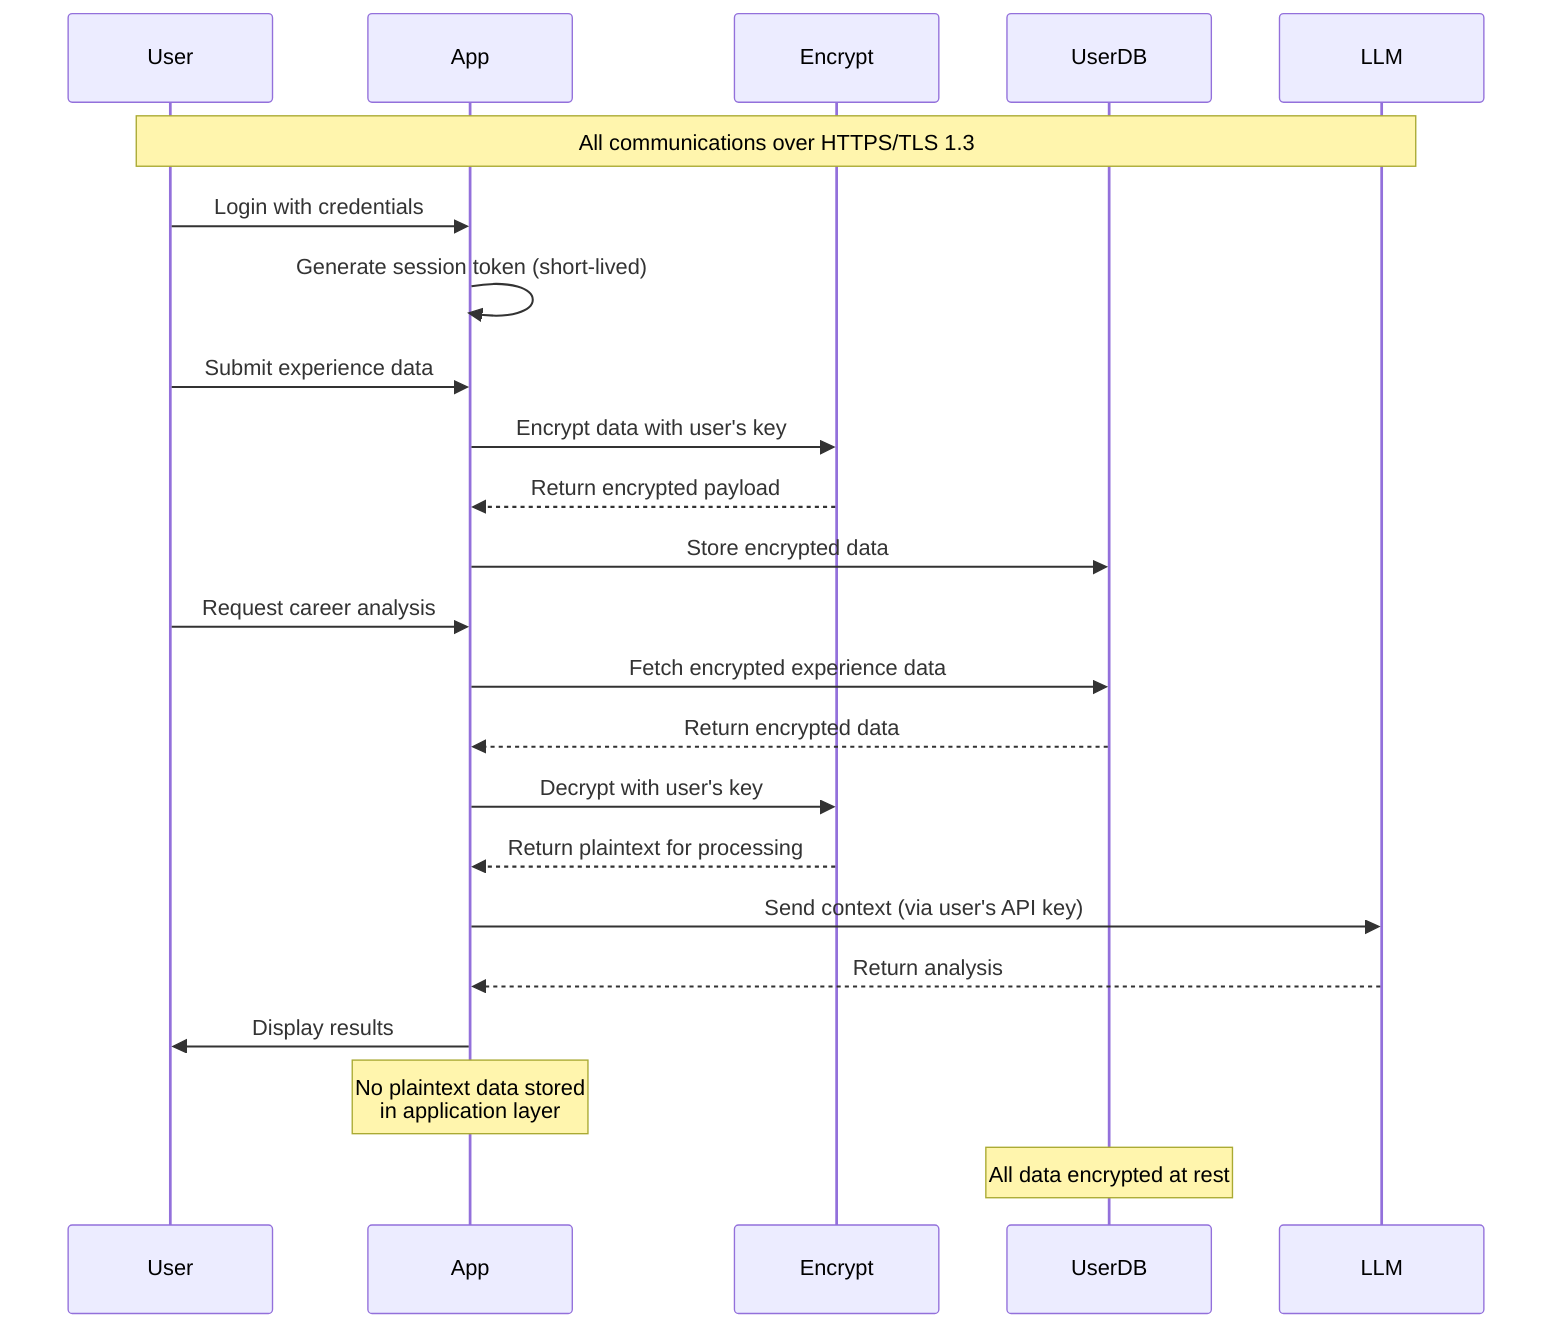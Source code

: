 sequenceDiagram
    participant User
    participant App
    participant Encrypt
    participant UserDB
    participant LLM
    
    Note over User,LLM: All communications over HTTPS/TLS 1.3
    
    User->>App: Login with credentials
    App->>App: Generate session token (short-lived)
    
    User->>App: Submit experience data
    App->>Encrypt: Encrypt data with user's key
    Encrypt-->>App: Return encrypted payload
    App->>UserDB: Store encrypted data
    
    User->>App: Request career analysis
    App->>UserDB: Fetch encrypted experience data
    UserDB-->>App: Return encrypted data
    App->>Encrypt: Decrypt with user's key
    Encrypt-->>App: Return plaintext for processing
    
    App->>LLM: Send context (via user's API key)
    LLM-->>App: Return analysis
    App->>User: Display results
    
    Note over App: No plaintext data stored<br/>in application layer
    Note over UserDB: All data encrypted at rest
